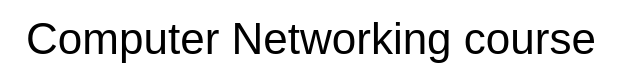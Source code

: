 <mxfile version="21.1.2" type="github" pages="5">
  <diagram name="Page-1" id="yTLlq7aRdbng4E36lKbT">
    <mxGraphModel dx="806" dy="463" grid="1" gridSize="10" guides="1" tooltips="1" connect="1" arrows="1" fold="1" page="1" pageScale="1" pageWidth="850" pageHeight="1100" math="0" shadow="0">
      <root>
        <mxCell id="0" />
        <mxCell id="1" parent="0" />
        <mxCell id="0vy-I9Z8zzyRKBoqcJxL-2" value="&lt;font style=&quot;font-size: 22px;&quot;&gt;Computer Networking course&lt;/font&gt;" style="text;html=1;align=center;verticalAlign=middle;resizable=0;points=[];autosize=1;strokeColor=none;fillColor=none;" parent="1" vertex="1">
          <mxGeometry x="200" y="20" width="310" height="40" as="geometry" />
        </mxCell>
      </root>
    </mxGraphModel>
  </diagram>
  <diagram id="ExTfTvbVpJImSv3AyjBR" name="Page-2">
    <mxGraphModel dx="806" dy="1563" grid="1" gridSize="10" guides="1" tooltips="1" connect="1" arrows="1" fold="1" page="1" pageScale="1" pageWidth="850" pageHeight="1100" math="0" shadow="0">
      <root>
        <mxCell id="0" />
        <mxCell id="1" parent="0" />
        <mxCell id="UYXzKx18vAddp8xe0d8s-1" value="&lt;h1&gt;How did it start ?&lt;/h1&gt;" style="text;html=1;align=center;verticalAlign=middle;resizable=0;points=[];autosize=1;strokeColor=none;fillColor=none;" parent="1" vertex="1">
          <mxGeometry x="260" y="-15" width="220" height="70" as="geometry" />
        </mxCell>
        <mxCell id="UYXzKx18vAddp8xe0d8s-8" style="edgeStyle=orthogonalEdgeStyle;rounded=0;orthogonalLoop=1;jettySize=auto;html=1;" parent="1" source="UYXzKx18vAddp8xe0d8s-2" target="UYXzKx18vAddp8xe0d8s-4" edge="1">
          <mxGeometry relative="1" as="geometry" />
        </mxCell>
        <mxCell id="UYXzKx18vAddp8xe0d8s-2" value="MIT" style="text;html=1;align=center;verticalAlign=middle;resizable=0;points=[];autosize=1;strokeColor=none;fillColor=none;" parent="1" vertex="1">
          <mxGeometry x="70" y="115" width="40" height="30" as="geometry" />
        </mxCell>
        <mxCell id="UYXzKx18vAddp8xe0d8s-11" style="edgeStyle=orthogonalEdgeStyle;rounded=0;orthogonalLoop=1;jettySize=auto;html=1;" parent="1" source="UYXzKx18vAddp8xe0d8s-3" target="UYXzKx18vAddp8xe0d8s-2" edge="1">
          <mxGeometry relative="1" as="geometry" />
        </mxCell>
        <mxCell id="UYXzKx18vAddp8xe0d8s-3" value="Stanford" style="text;html=1;align=center;verticalAlign=middle;resizable=0;points=[];autosize=1;strokeColor=none;fillColor=none;" parent="1" vertex="1">
          <mxGeometry x="220" y="115" width="70" height="30" as="geometry" />
        </mxCell>
        <mxCell id="UYXzKx18vAddp8xe0d8s-9" style="edgeStyle=orthogonalEdgeStyle;rounded=0;orthogonalLoop=1;jettySize=auto;html=1;" parent="1" source="UYXzKx18vAddp8xe0d8s-4" target="UYXzKx18vAddp8xe0d8s-5" edge="1">
          <mxGeometry relative="1" as="geometry" />
        </mxCell>
        <mxCell id="UYXzKx18vAddp8xe0d8s-4" value="UCLA" style="text;html=1;align=center;verticalAlign=middle;resizable=0;points=[];autosize=1;strokeColor=none;fillColor=none;" parent="1" vertex="1">
          <mxGeometry x="60" y="220" width="60" height="30" as="geometry" />
        </mxCell>
        <mxCell id="UYXzKx18vAddp8xe0d8s-10" style="edgeStyle=orthogonalEdgeStyle;rounded=0;orthogonalLoop=1;jettySize=auto;html=1;" parent="1" source="UYXzKx18vAddp8xe0d8s-5" target="UYXzKx18vAddp8xe0d8s-3" edge="1">
          <mxGeometry relative="1" as="geometry" />
        </mxCell>
        <mxCell id="UYXzKx18vAddp8xe0d8s-5" value="U of Utah" style="text;html=1;align=center;verticalAlign=middle;resizable=0;points=[];autosize=1;strokeColor=none;fillColor=none;" parent="1" vertex="1">
          <mxGeometry x="220" y="220" width="70" height="30" as="geometry" />
        </mxCell>
        <mxCell id="UYXzKx18vAddp8xe0d8s-6" value="During world war 1" style="text;html=1;align=center;verticalAlign=middle;resizable=0;points=[];autosize=1;strokeColor=none;fillColor=none;" parent="1" vertex="1">
          <mxGeometry x="20" y="55" width="120" height="30" as="geometry" />
        </mxCell>
        <mxCell id="UYXzKx18vAddp8xe0d8s-7" value="TCP / IP" style="text;html=1;align=center;verticalAlign=middle;resizable=0;points=[];autosize=1;strokeColor=none;fillColor=none;fontSize=23;" parent="1" vertex="1">
          <mxGeometry x="440" y="85" width="110" height="40" as="geometry" />
        </mxCell>
        <mxCell id="UYXzKx18vAddp8xe0d8s-12" value="Arpanet" style="text;html=1;align=center;verticalAlign=middle;resizable=0;points=[];autosize=1;strokeColor=none;fillColor=none;" parent="1" vertex="1">
          <mxGeometry x="155" y="65" width="70" height="30" as="geometry" />
        </mxCell>
        <mxCell id="aWlM8OkmMhFpJ0mUGEWw-1" value="research paper 1" style="rounded=0;whiteSpace=wrap;html=1;fillColor=#fff2cc;strokeColor=#d6b656;" parent="1" vertex="1">
          <mxGeometry x="105" y="330" width="120" height="60" as="geometry" />
        </mxCell>
        <mxCell id="aWlM8OkmMhFpJ0mUGEWw-2" value="research paper 2" style="rounded=0;whiteSpace=wrap;html=1;fillColor=#fff2cc;strokeColor=#d6b656;" parent="1" vertex="1">
          <mxGeometry x="290" y="330" width="120" height="60" as="geometry" />
        </mxCell>
        <mxCell id="aWlM8OkmMhFpJ0mUGEWw-7" value="" style="curved=1;endArrow=classic;html=1;rounded=0;entryX=0;entryY=0.25;entryDx=0;entryDy=0;exitX=1;exitY=1;exitDx=0;exitDy=0;" parent="1" source="aWlM8OkmMhFpJ0mUGEWw-1" target="aWlM8OkmMhFpJ0mUGEWw-2" edge="1">
          <mxGeometry width="50" height="50" relative="1" as="geometry">
            <mxPoint x="230" y="390" as="sourcePoint" />
            <mxPoint x="280" y="340" as="targetPoint" />
            <Array as="points">
              <mxPoint x="280" y="390" />
              <mxPoint x="230" y="340" />
            </Array>
          </mxGeometry>
        </mxCell>
      </root>
    </mxGraphModel>
  </diagram>
  <diagram id="v9fscvxzCHSg9w1u7YkI" name="Page-3">
    <mxGraphModel dx="620" dy="1456" grid="1" gridSize="10" guides="1" tooltips="1" connect="1" arrows="1" fold="1" page="1" pageScale="1" pageWidth="850" pageHeight="1100" math="0" shadow="0">
      <root>
        <mxCell id="0" />
        <mxCell id="1" parent="0" />
        <mxCell id="bvkJa0afJ_H221QiAxfn-1" value="&lt;h1&gt;Who creates the rules? How an email is regulated?&lt;/h1&gt;" style="text;html=1;align=center;verticalAlign=middle;resizable=0;points=[];autosize=1;strokeColor=none;fillColor=none;" parent="1" vertex="1">
          <mxGeometry x="70" y="-5" width="600" height="70" as="geometry" />
        </mxCell>
        <mxCell id="bvkJa0afJ_H221QiAxfn-2" value="Maintained by &lt;u&gt;Internet Society&lt;/u&gt;" style="text;html=1;align=center;verticalAlign=middle;resizable=0;points=[];autosize=1;strokeColor=#d79b00;fillColor=#ffe6cc;" parent="1" vertex="1">
          <mxGeometry x="70" y="65" width="180" height="30" as="geometry" />
        </mxCell>
        <mxCell id="mwYN4ognDAePMi3YyesI-1" value="&lt;h1&gt;Who creates the rules? How an email is regulated?&lt;/h1&gt;" style="text;html=1;align=center;verticalAlign=middle;resizable=0;points=[];autosize=1;strokeColor=none;fillColor=none;" parent="1" vertex="1">
          <mxGeometry x="90" y="170" width="600" height="70" as="geometry" />
        </mxCell>
      </root>
    </mxGraphModel>
  </diagram>
  <diagram id="SfNNgdNy-qDJ4uxX-6xE" name="Page-4">
    <mxGraphModel dx="948" dy="545" grid="1" gridSize="10" guides="1" tooltips="1" connect="1" arrows="1" fold="1" page="1" pageScale="1" pageWidth="850" pageHeight="1100" math="0" shadow="0">
      <root>
        <mxCell id="0" />
        <mxCell id="1" parent="0" />
        <mxCell id="1xtBj8NmS5gAJLZ3Eipn-1" value="google.com" style="text;html=1;align=center;verticalAlign=middle;resizable=0;points=[];autosize=1;strokeColor=none;fillColor=none;" parent="1" vertex="1">
          <mxGeometry x="240" y="105" width="90" height="30" as="geometry" />
        </mxCell>
        <mxCell id="1xtBj8NmS5gAJLZ3Eipn-2" value="server" style="text;html=1;align=center;verticalAlign=middle;resizable=0;points=[];autosize=1;strokeColor=none;fillColor=none;" parent="1" vertex="1">
          <mxGeometry x="580" y="105" width="60" height="30" as="geometry" />
        </mxCell>
        <mxCell id="1xtBj8NmS5gAJLZ3Eipn-3" value="CLIENT" style="text;html=1;align=center;verticalAlign=middle;resizable=0;points=[];autosize=1;strokeColor=none;fillColor=none;" parent="1" vertex="1">
          <mxGeometry x="240" y="160" width="70" height="30" as="geometry" />
        </mxCell>
        <mxCell id="1xtBj8NmS5gAJLZ3Eipn-4" value="SERVER" style="text;html=1;align=center;verticalAlign=middle;resizable=0;points=[];autosize=1;strokeColor=none;fillColor=none;" parent="1" vertex="1">
          <mxGeometry x="580" y="160" width="70" height="30" as="geometry" />
        </mxCell>
        <mxCell id="1xtBj8NmS5gAJLZ3Eipn-7" value="" style="endArrow=classic;html=1;rounded=0;" parent="1" edge="1">
          <mxGeometry width="50" height="50" relative="1" as="geometry">
            <mxPoint x="330" y="120" as="sourcePoint" />
            <mxPoint x="570" y="120" as="targetPoint" />
          </mxGeometry>
        </mxCell>
        <mxCell id="1xtBj8NmS5gAJLZ3Eipn-8" value="" style="endArrow=classic;html=1;rounded=0;" parent="1" edge="1">
          <mxGeometry width="50" height="50" relative="1" as="geometry">
            <mxPoint x="570" y="134.31" as="sourcePoint" />
            <mxPoint x="330" y="134.31" as="targetPoint" />
          </mxGeometry>
        </mxCell>
        <mxCell id="1xtBj8NmS5gAJLZ3Eipn-9" value="request" style="text;html=1;align=center;verticalAlign=middle;resizable=0;points=[];autosize=1;strokeColor=none;fillColor=none;" parent="1" vertex="1">
          <mxGeometry x="360" y="95" width="60" height="30" as="geometry" />
        </mxCell>
        <mxCell id="1xtBj8NmS5gAJLZ3Eipn-10" value="response" style="text;html=1;align=center;verticalAlign=middle;resizable=0;points=[];autosize=1;strokeColor=none;fillColor=none;" parent="1" vertex="1">
          <mxGeometry x="365" y="135" width="70" height="30" as="geometry" />
        </mxCell>
        <mxCell id="1xtBj8NmS5gAJLZ3Eipn-11" value="What are Protocols?" style="text;html=1;align=center;verticalAlign=middle;resizable=0;points=[];autosize=1;strokeColor=none;fillColor=none;" parent="1" vertex="1">
          <mxGeometry x="290" y="230" width="130" height="30" as="geometry" />
        </mxCell>
        <mxCell id="1xtBj8NmS5gAJLZ3Eipn-13" value="" style="endArrow=none;html=1;rounded=0;" parent="1" edge="1">
          <mxGeometry width="50" height="50" relative="1" as="geometry">
            <mxPoint x="92.069" y="230" as="sourcePoint" />
            <mxPoint x="780" y="230" as="targetPoint" />
          </mxGeometry>
        </mxCell>
        <mxCell id="1xtBj8NmS5gAJLZ3Eipn-15" value="TCP, UDP, HTTP" style="text;html=1;align=center;verticalAlign=middle;resizable=0;points=[];autosize=1;strokeColor=none;fillColor=none;" parent="1" vertex="1">
          <mxGeometry x="285" y="280" width="110" height="30" as="geometry" />
        </mxCell>
        <mxCell id="xmaGZG2yFNZrORyomRXA-1" style="edgeStyle=orthogonalEdgeStyle;rounded=0;orthogonalLoop=1;jettySize=auto;html=1;" parent="1" source="gEPziQL-NUVFLRGinGH9-1" edge="1">
          <mxGeometry relative="1" as="geometry">
            <mxPoint x="360.0" y="330" as="targetPoint" />
          </mxGeometry>
        </mxCell>
        <mxCell id="gEPziQL-NUVFLRGinGH9-1" value="How data is transferred" style="text;html=1;align=center;verticalAlign=middle;resizable=0;points=[];autosize=1;strokeColor=none;fillColor=none;" parent="1" vertex="1">
          <mxGeometry x="155" y="315" width="150" height="30" as="geometry" />
        </mxCell>
        <mxCell id="xmaGZG2yFNZrORyomRXA-3" style="edgeStyle=orthogonalEdgeStyle;rounded=0;orthogonalLoop=1;jettySize=auto;html=1;" parent="1" source="xmaGZG2yFNZrORyomRXA-2" edge="1">
          <mxGeometry relative="1" as="geometry">
            <mxPoint x="470" y="330" as="targetPoint" />
          </mxGeometry>
        </mxCell>
        <mxCell id="xmaGZG2yFNZrORyomRXA-2" value="Packets" style="text;html=1;align=center;verticalAlign=middle;resizable=0;points=[];autosize=1;strokeColor=none;fillColor=none;" parent="1" vertex="1">
          <mxGeometry x="350" y="315" width="70" height="30" as="geometry" />
        </mxCell>
        <mxCell id="xmaGZG2yFNZrORyomRXA-4" value="Server to IP address" style="text;html=1;align=center;verticalAlign=middle;resizable=0;points=[];autosize=1;strokeColor=none;fillColor=none;" parent="1" vertex="1">
          <mxGeometry x="480" y="315" width="130" height="30" as="geometry" />
        </mxCell>
        <mxCell id="xmaGZG2yFNZrORyomRXA-6" style="edgeStyle=orthogonalEdgeStyle;rounded=0;orthogonalLoop=1;jettySize=auto;html=1;" parent="1" source="xmaGZG2yFNZrORyomRXA-5" edge="1">
          <mxGeometry relative="1" as="geometry">
            <mxPoint x="440.0" y="420" as="targetPoint" />
          </mxGeometry>
        </mxCell>
        <mxCell id="xmaGZG2yFNZrORyomRXA-5" value="x.x.x.x" style="text;html=1;align=center;verticalAlign=middle;resizable=0;points=[];autosize=1;strokeColor=none;fillColor=none;" parent="1" vertex="1">
          <mxGeometry x="410" y="365" width="60" height="30" as="geometry" />
        </mxCell>
        <mxCell id="xmaGZG2yFNZrORyomRXA-9" value="0 - 255" style="text;html=1;align=center;verticalAlign=middle;resizable=0;points=[];autosize=1;strokeColor=none;fillColor=none;" parent="1" vertex="1">
          <mxGeometry x="420" y="415" width="60" height="30" as="geometry" />
        </mxCell>
        <mxCell id="xmaGZG2yFNZrORyomRXA-10" value="" style="endArrow=none;html=1;rounded=0;" parent="1" edge="1">
          <mxGeometry width="50" height="50" relative="1" as="geometry">
            <mxPoint x="150" y="460" as="sourcePoint" />
            <mxPoint x="751.724" y="460" as="targetPoint" />
          </mxGeometry>
        </mxCell>
        <mxCell id="xmaGZG2yFNZrORyomRXA-13" style="edgeStyle=orthogonalEdgeStyle;rounded=0;orthogonalLoop=1;jettySize=auto;html=1;" parent="1" source="xmaGZG2yFNZrORyomRXA-12" edge="1">
          <mxGeometry relative="1" as="geometry">
            <mxPoint x="410.0" y="505" as="targetPoint" />
          </mxGeometry>
        </mxCell>
        <mxCell id="xmaGZG2yFNZrORyomRXA-15" style="edgeStyle=orthogonalEdgeStyle;rounded=0;orthogonalLoop=1;jettySize=auto;html=1;" parent="1" source="xmaGZG2yFNZrORyomRXA-12" edge="1">
          <mxGeometry relative="1" as="geometry">
            <mxPoint x="330.0" y="570" as="targetPoint" />
          </mxGeometry>
        </mxCell>
        <mxCell id="xmaGZG2yFNZrORyomRXA-12" value="&lt;h1&gt;ISP&lt;/h1&gt;" style="text;html=1;align=center;verticalAlign=middle;resizable=0;points=[];autosize=1;strokeColor=none;fillColor=none;" parent="1" vertex="1">
          <mxGeometry x="300" y="470" width="60" height="70" as="geometry" />
        </mxCell>
        <mxCell id="xmaGZG2yFNZrORyomRXA-14" value="Global IP address" style="text;html=1;align=center;verticalAlign=middle;resizable=0;points=[];autosize=1;strokeColor=none;fillColor=none;" parent="1" vertex="1">
          <mxGeometry x="420" y="490" width="120" height="30" as="geometry" />
        </mxCell>
        <mxCell id="xmaGZG2yFNZrORyomRXA-16" value="Modem / router" style="text;html=1;align=center;verticalAlign=middle;resizable=0;points=[];autosize=1;strokeColor=none;fillColor=none;" parent="1" vertex="1">
          <mxGeometry x="280" y="575" width="100" height="30" as="geometry" />
        </mxCell>
        <mxCell id="xmaGZG2yFNZrORyomRXA-19" value="" style="edgeStyle=none;orthogonalLoop=1;jettySize=auto;html=1;rounded=0;labelBackgroundColor=default;strokeColor=default;fontFamily=Helvetica;fontSize=11;fontColor=default;endArrow=classic;shape=connector;" parent="1" edge="1">
          <mxGeometry width="100" relative="1" as="geometry">
            <mxPoint x="295.34" y="605" as="sourcePoint" />
            <mxPoint x="254.65" y="645" as="targetPoint" />
            <Array as="points" />
          </mxGeometry>
        </mxCell>
        <mxCell id="xmaGZG2yFNZrORyomRXA-20" value="" style="edgeStyle=none;orthogonalLoop=1;jettySize=auto;html=1;rounded=0;labelBackgroundColor=default;strokeColor=default;fontFamily=Helvetica;fontSize=11;fontColor=default;endArrow=classic;shape=connector;" parent="1" edge="1">
          <mxGeometry width="100" relative="1" as="geometry">
            <mxPoint x="320.0" y="605" as="sourcePoint" />
            <mxPoint x="324.66" y="660" as="targetPoint" />
            <Array as="points" />
          </mxGeometry>
        </mxCell>
        <mxCell id="xmaGZG2yFNZrORyomRXA-21" value="" style="edgeStyle=none;orthogonalLoop=1;jettySize=auto;html=1;rounded=0;labelBackgroundColor=default;strokeColor=default;fontFamily=Helvetica;fontSize=11;fontColor=default;endArrow=classic;shape=connector;" parent="1" edge="1">
          <mxGeometry width="100" relative="1" as="geometry">
            <mxPoint x="352.67" y="605" as="sourcePoint" />
            <mxPoint x="400" y="650" as="targetPoint" />
            <Array as="points" />
          </mxGeometry>
        </mxCell>
        <mxCell id="xmaGZG2yFNZrORyomRXA-22" value="IP 1 - D1" style="text;html=1;align=center;verticalAlign=middle;resizable=0;points=[];autosize=1;strokeColor=none;fillColor=none;fontSize=11;fontFamily=Helvetica;fontColor=default;" parent="1" vertex="1">
          <mxGeometry x="215" y="665" width="70" height="30" as="geometry" />
        </mxCell>
        <mxCell id="xmaGZG2yFNZrORyomRXA-23" value="IP 2 - D2" style="text;html=1;align=center;verticalAlign=middle;resizable=0;points=[];autosize=1;strokeColor=none;fillColor=none;fontSize=11;fontFamily=Helvetica;fontColor=default;" parent="1" vertex="1">
          <mxGeometry x="310" y="665" width="70" height="30" as="geometry" />
        </mxCell>
        <mxCell id="xmaGZG2yFNZrORyomRXA-24" value="IP 3 - D3" style="text;html=1;align=center;verticalAlign=middle;resizable=0;points=[];autosize=1;strokeColor=none;fillColor=none;fontSize=11;fontFamily=Helvetica;fontColor=default;" parent="1" vertex="1">
          <mxGeometry x="400" y="665" width="70" height="30" as="geometry" />
        </mxCell>
        <mxCell id="xmaGZG2yFNZrORyomRXA-25" value="DHCP" style="text;html=1;align=center;verticalAlign=middle;resizable=0;points=[];autosize=1;strokeColor=none;fillColor=none;fontSize=11;fontFamily=Helvetica;fontColor=default;fontStyle=1" parent="1" vertex="1">
          <mxGeometry x="405" y="605" width="50" height="30" as="geometry" />
        </mxCell>
        <mxCell id="xmaGZG2yFNZrORyomRXA-26" value="" style="ellipse;whiteSpace=wrap;html=1;fontFamily=Helvetica;fontSize=11;fontColor=default;fillColor=none;" parent="1" vertex="1">
          <mxGeometry x="400" y="590" width="70" height="50" as="geometry" />
        </mxCell>
        <mxCell id="xmaGZG2yFNZrORyomRXA-27" value="" style="edgeStyle=none;orthogonalLoop=1;jettySize=auto;html=1;rounded=0;labelBackgroundColor=default;strokeColor=default;fontFamily=Helvetica;fontSize=11;fontColor=default;endArrow=classic;shape=connector;" parent="1" edge="1">
          <mxGeometry width="100" relative="1" as="geometry">
            <mxPoint x="345.34" y="495" as="sourcePoint" />
            <mxPoint x="440" y="470" as="targetPoint" />
            <Array as="points" />
          </mxGeometry>
        </mxCell>
        <mxCell id="xmaGZG2yFNZrORyomRXA-28" value="Internet" style="text;html=1;align=center;verticalAlign=middle;resizable=0;points=[];autosize=1;strokeColor=none;fillColor=none;fontSize=11;fontFamily=Helvetica;fontColor=default;" parent="1" vertex="1">
          <mxGeometry x="440" y="455" width="60" height="30" as="geometry" />
        </mxCell>
        <mxCell id="xmaGZG2yFNZrORyomRXA-29" value="" style="edgeStyle=none;orthogonalLoop=1;jettySize=auto;html=1;rounded=0;labelBackgroundColor=default;strokeColor=default;fontFamily=Helvetica;fontSize=11;fontColor=default;endArrow=classic;shape=connector;" parent="1" edge="1">
          <mxGeometry width="100" relative="1" as="geometry">
            <mxPoint x="445.34" y="480" as="sourcePoint" />
            <mxPoint x="350" y="505" as="targetPoint" />
            <Array as="points" />
          </mxGeometry>
        </mxCell>
        <mxCell id="xmaGZG2yFNZrORyomRXA-32" style="edgeStyle=none;shape=connector;rounded=0;orthogonalLoop=1;jettySize=auto;html=1;labelBackgroundColor=default;strokeColor=default;fontFamily=Helvetica;fontSize=11;fontColor=default;endArrow=classic;" parent="1" source="xmaGZG2yFNZrORyomRXA-30" edge="1">
          <mxGeometry relative="1" as="geometry">
            <mxPoint x="570" y="630" as="targetPoint" />
          </mxGeometry>
        </mxCell>
        <mxCell id="xmaGZG2yFNZrORyomRXA-30" value="NAT" style="ellipse;whiteSpace=wrap;html=1;fontFamily=Helvetica;fontSize=11;fontColor=default;fillColor=none;" parent="1" vertex="1">
          <mxGeometry x="470" y="605" width="70" height="50" as="geometry" />
        </mxCell>
        <mxCell id="xmaGZG2yFNZrORyomRXA-33" value="Network access translation" style="text;html=1;align=left;verticalAlign=middle;resizable=0;points=[];autosize=1;strokeColor=none;fillColor=none;fontSize=11;fontFamily=Helvetica;fontColor=default;imageAlign=left;" parent="1" vertex="1">
          <mxGeometry x="570" y="615" width="150" height="30" as="geometry" />
        </mxCell>
        <mxCell id="7lFMiDWwEMVt97gYX6cS-1" value="&lt;b&gt;To send data to specific application (like chrome, mongodb), IP address use &#39;Ports&#39; - 16 Bit number - Total 2^16 = 65,000 ports available&lt;/b&gt;" style="text;html=1;align=left;verticalAlign=middle;resizable=0;points=[];autosize=1;strokeColor=none;fillColor=none;fontSize=11;fontFamily=Helvetica;fontColor=default;" parent="1" vertex="1">
          <mxGeometry x="65" y="730" width="730" height="30" as="geometry" />
        </mxCell>
        <mxCell id="7lFMiDWwEMVt97gYX6cS-2" value="" style="shape=process;whiteSpace=wrap;html=1;backgroundOutline=1;fontFamily=Helvetica;fontSize=11;fontColor=default;fillColor=none;gradientColor=none;" parent="1" vertex="1">
          <mxGeometry x="350" y="570" width="120" height="60" as="geometry" />
        </mxCell>
        <mxCell id="lyg6D6B9ebEPJCXzrkGc-1" value="HTTP PORT = 80" style="text;html=1;align=center;verticalAlign=middle;resizable=0;points=[];autosize=1;strokeColor=none;fillColor=none;" vertex="1" parent="1">
          <mxGeometry x="65" y="760" width="120" height="30" as="geometry" />
        </mxCell>
        <mxCell id="lyg6D6B9ebEPJCXzrkGc-2" value="MongoDB PORT = 27017" style="text;html=1;align=center;verticalAlign=middle;resizable=0;points=[];autosize=1;strokeColor=none;fillColor=none;" vertex="1" parent="1">
          <mxGeometry x="65" y="790" width="160" height="30" as="geometry" />
        </mxCell>
        <mxCell id="lyg6D6B9ebEPJCXzrkGc-4" value="0 - 1023 Ports are reserved" style="text;html=1;align=center;verticalAlign=middle;resizable=0;points=[];autosize=1;strokeColor=none;fillColor=none;" vertex="1" parent="1">
          <mxGeometry x="260" y="760" width="170" height="30" as="geometry" />
        </mxCell>
        <mxCell id="lyg6D6B9ebEPJCXzrkGc-6" value="1034 - 49152 - for specific applications" style="text;html=1;align=center;verticalAlign=middle;resizable=0;points=[];autosize=1;strokeColor=none;fillColor=none;" vertex="1" parent="1">
          <mxGeometry x="270" y="790" width="230" height="30" as="geometry" />
        </mxCell>
        <mxCell id="lyg6D6B9ebEPJCXzrkGc-7" value="remaining you can use" style="text;html=1;align=center;verticalAlign=middle;resizable=0;points=[];autosize=1;strokeColor=none;fillColor=none;" vertex="1" parent="1">
          <mxGeometry x="280" y="820" width="140" height="30" as="geometry" />
        </mxCell>
        <mxCell id="lyg6D6B9ebEPJCXzrkGc-9" value="SQL = 1433" style="text;html=1;align=center;verticalAlign=middle;resizable=0;points=[];autosize=1;strokeColor=none;fillColor=none;" vertex="1" parent="1">
          <mxGeometry x="65" y="820" width="90" height="30" as="geometry" />
        </mxCell>
      </root>
    </mxGraphModel>
  </diagram>
  <diagram id="Zjvyyb8Jv8dCZ55NBjhs" name="Page-5">
    <mxGraphModel dx="939" dy="545" grid="1" gridSize="10" guides="1" tooltips="1" connect="1" arrows="1" fold="1" page="1" pageScale="1" pageWidth="850" pageHeight="1100" math="0" shadow="0">
      <root>
        <mxCell id="0" />
        <mxCell id="1" parent="0" />
        <mxCell id="krF_SqCNCSo6cBn4xZww-1" value="&lt;h1&gt;Speed of internet ?&lt;/h1&gt;" style="text;html=1;align=center;verticalAlign=middle;resizable=0;points=[];autosize=1;strokeColor=none;fillColor=none;" vertex="1" parent="1">
          <mxGeometry x="140" y="35" width="240" height="70" as="geometry" />
        </mxCell>
        <mxCell id="krF_SqCNCSo6cBn4xZww-2" value="1 mbps = 1,000,000 bits/s" style="text;html=1;align=center;verticalAlign=middle;resizable=0;points=[];autosize=1;strokeColor=none;fillColor=none;fontSize=14;" vertex="1" parent="1">
          <mxGeometry x="170" y="120" width="180" height="30" as="geometry" />
        </mxCell>
        <mxCell id="krF_SqCNCSo6cBn4xZww-3" value="1 gbps = 10^9 bits/s" style="text;html=1;align=center;verticalAlign=middle;resizable=0;points=[];autosize=1;strokeColor=none;fillColor=none;fontSize=14;" vertex="1" parent="1">
          <mxGeometry x="185" y="150" width="150" height="30" as="geometry" />
        </mxCell>
        <mxCell id="krF_SqCNCSo6cBn4xZww-4" value="1 kbps = 1000 bits/s" style="text;html=1;align=center;verticalAlign=middle;resizable=0;points=[];autosize=1;strokeColor=none;fillColor=none;fontSize=14;" vertex="1" parent="1">
          <mxGeometry x="185" y="180" width="150" height="30" as="geometry" />
        </mxCell>
        <mxCell id="krF_SqCNCSo6cBn4xZww-6" value="&lt;h1&gt;What&#39;s the bigger picture? how are countries connected?&lt;/h1&gt;" style="text;html=1;align=center;verticalAlign=middle;resizable=0;points=[];autosize=1;strokeColor=none;fillColor=none;" vertex="1" parent="1">
          <mxGeometry x="70.0" y="310" width="680" height="70" as="geometry" />
        </mxCell>
        <mxCell id="krF_SqCNCSo6cBn4xZww-7" value="&lt;a href=&quot;https://www.submarinecablemap.com/&quot;&gt;Website&lt;/a&gt;" style="text;html=1;align=center;verticalAlign=middle;resizable=0;points=[];autosize=1;strokeColor=none;fillColor=none;" vertex="1" parent="1">
          <mxGeometry x="750" y="330" width="70" height="30" as="geometry" />
        </mxCell>
        <mxCell id="krF_SqCNCSo6cBn4xZww-10" style="edgeStyle=orthogonalEdgeStyle;rounded=0;orthogonalLoop=1;jettySize=auto;html=1;" edge="1" parent="1" source="krF_SqCNCSo6cBn4xZww-8">
          <mxGeometry relative="1" as="geometry">
            <mxPoint x="470" y="395" as="targetPoint" />
          </mxGeometry>
        </mxCell>
        <mxCell id="krF_SqCNCSo6cBn4xZww-8" value="Physically - Optical fibre cables, co-axial, submarine cables" style="text;html=1;align=left;verticalAlign=middle;resizable=0;points=[];autosize=1;strokeColor=none;fillColor=none;" vertex="1" parent="1">
          <mxGeometry x="80" y="380" width="340" height="30" as="geometry" />
        </mxCell>
        <mxCell id="krF_SqCNCSo6cBn4xZww-9" value="Wireless - Bluetooth, wifi, 3G, 4G, LTE, 5G" style="text;html=1;align=left;verticalAlign=middle;resizable=0;points=[];autosize=1;strokeColor=none;fillColor=none;" vertex="1" parent="1">
          <mxGeometry x="80" y="410" width="250" height="30" as="geometry" />
        </mxCell>
        <mxCell id="krF_SqCNCSo6cBn4xZww-11" value="Faster than satellites" style="text;html=1;align=center;verticalAlign=middle;resizable=0;points=[];autosize=1;strokeColor=none;fillColor=none;" vertex="1" parent="1">
          <mxGeometry x="480" y="380" width="130" height="30" as="geometry" />
        </mxCell>
      </root>
    </mxGraphModel>
  </diagram>
</mxfile>
